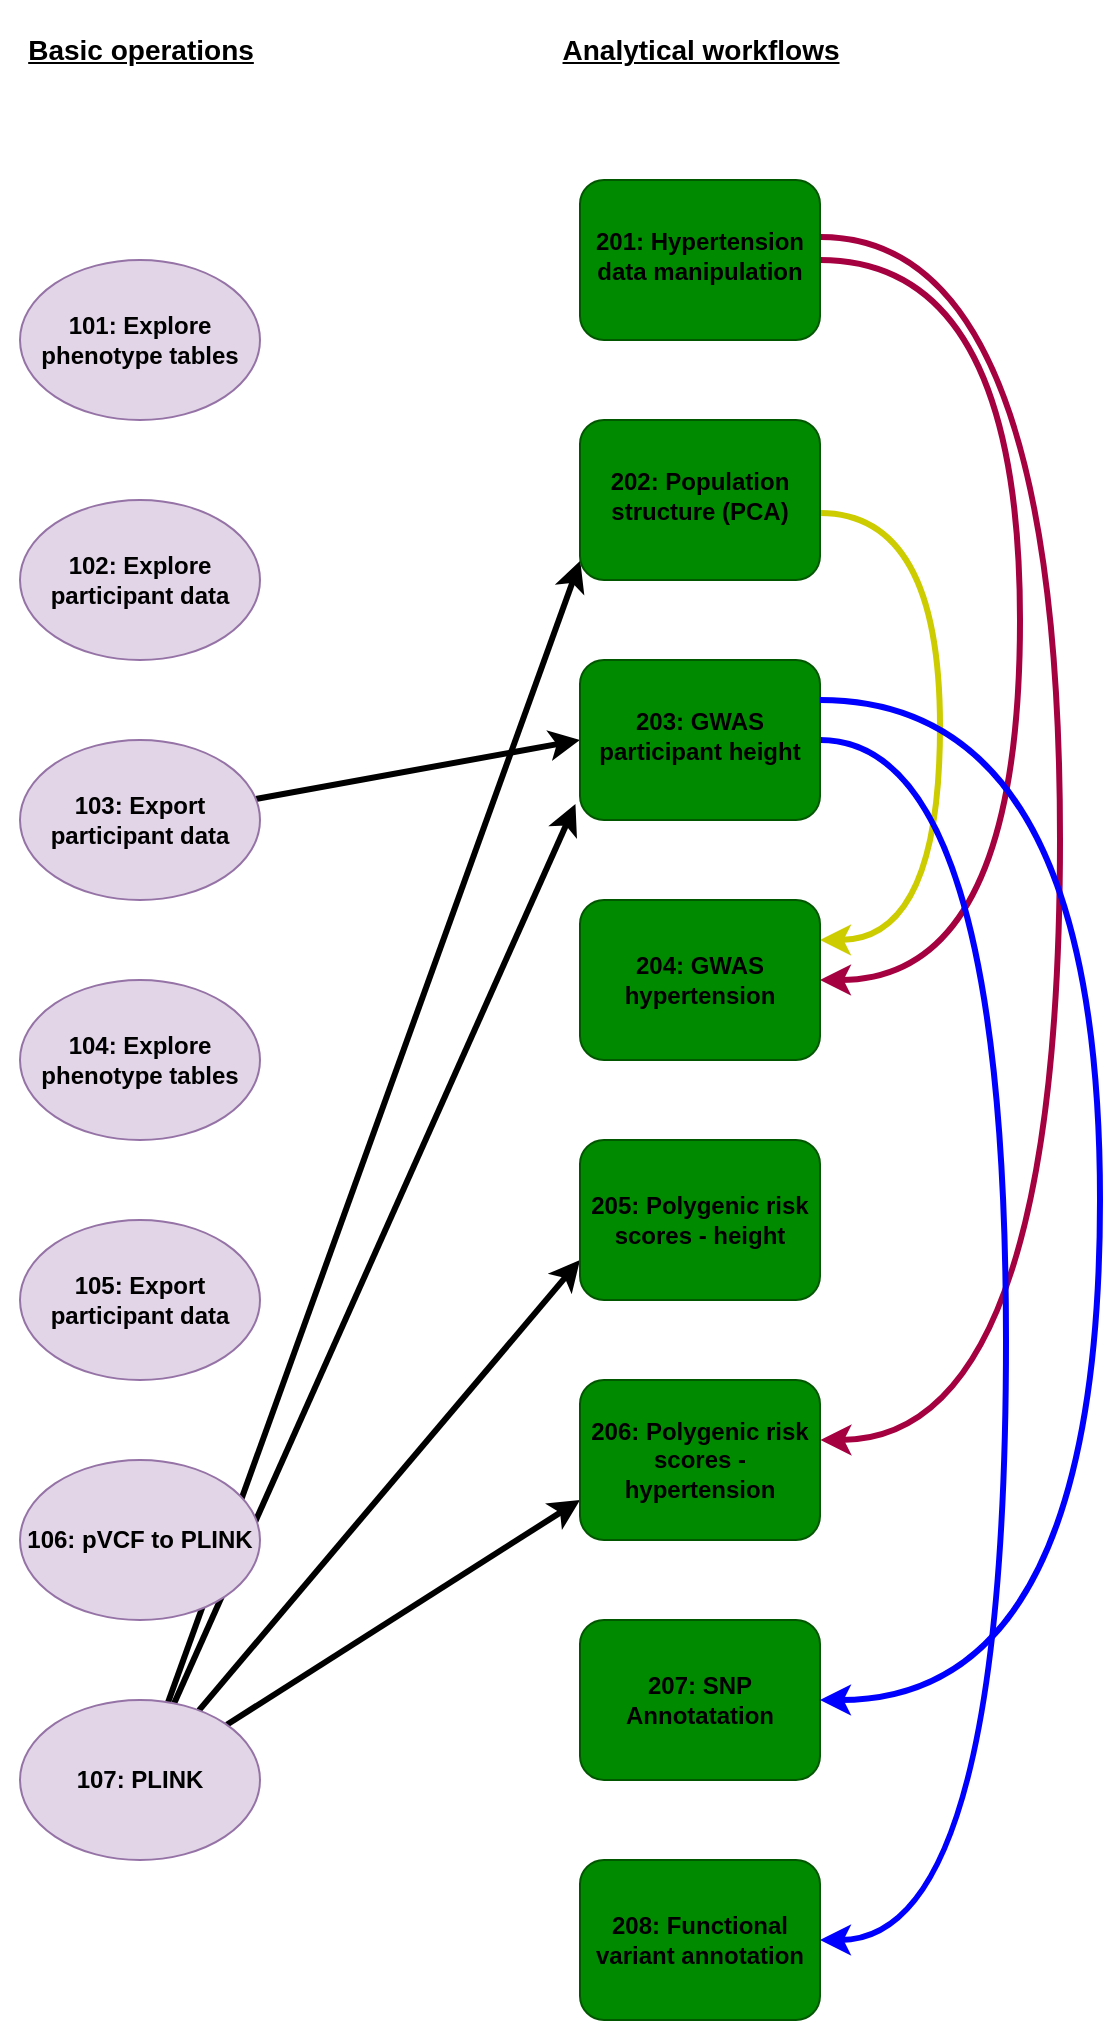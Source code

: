 <mxfile version="22.0.2" type="device">
  <diagram id="C5RBs43oDa-KdzZeNtuy" name="Page-1">
    <mxGraphModel dx="1914" dy="940" grid="1" gridSize="10" guides="1" tooltips="1" connect="1" arrows="1" fold="1" page="1" pageScale="1" pageWidth="827" pageHeight="1169" math="0" shadow="0">
      <root>
        <mxCell id="WIyWlLk6GJQsqaUBKTNV-0" />
        <mxCell id="WIyWlLk6GJQsqaUBKTNV-1" parent="WIyWlLk6GJQsqaUBKTNV-0" />
        <mxCell id="dEb25kDwK-8bPXaEIJRl-23" style="edgeStyle=orthogonalEdgeStyle;rounded=0;orthogonalLoop=1;jettySize=auto;html=1;exitX=1;exitY=0.5;exitDx=0;exitDy=0;curved=1;strokeWidth=3;fillColor=#d80073;strokeColor=#A50040;entryX=1;entryY=0.5;entryDx=0;entryDy=0;" parent="WIyWlLk6GJQsqaUBKTNV-1" source="qkU0JbKQ6EuipafsIjLe-23" target="qkU0JbKQ6EuipafsIjLe-20" edge="1">
          <mxGeometry relative="1" as="geometry">
            <Array as="points">
              <mxPoint x="700" y="200" />
              <mxPoint x="700" y="560" />
            </Array>
            <mxPoint x="560" y="200" as="sourcePoint" />
            <mxPoint x="610" y="560" as="targetPoint" />
          </mxGeometry>
        </mxCell>
        <mxCell id="dEb25kDwK-8bPXaEIJRl-27" style="edgeStyle=orthogonalEdgeStyle;rounded=0;orthogonalLoop=1;jettySize=auto;html=1;curved=1;strokeWidth=3;fillColor=#d80073;strokeColor=#A50040;exitX=1.002;exitY=0.356;exitDx=0;exitDy=0;exitPerimeter=0;entryX=1.002;entryY=0.375;entryDx=0;entryDy=0;entryPerimeter=0;" parent="WIyWlLk6GJQsqaUBKTNV-1" source="qkU0JbKQ6EuipafsIjLe-23" target="qkU0JbKQ6EuipafsIjLe-18" edge="1">
          <mxGeometry relative="1" as="geometry">
            <Array as="points">
              <mxPoint x="720" y="188" />
              <mxPoint x="720" y="790" />
            </Array>
            <mxPoint x="612.3" y="220" as="sourcePoint" />
            <mxPoint x="620" y="810" as="targetPoint" />
          </mxGeometry>
        </mxCell>
        <mxCell id="dEb25kDwK-8bPXaEIJRl-24" style="edgeStyle=orthogonalEdgeStyle;curved=1;rounded=0;orthogonalLoop=1;jettySize=auto;html=1;entryX=1;entryY=0.25;entryDx=0;entryDy=0;strokeWidth=3;fillColor=#e51400;strokeColor=#CCCC00;exitX=1;exitY=0.5;exitDx=0;exitDy=0;" parent="WIyWlLk6GJQsqaUBKTNV-1" target="qkU0JbKQ6EuipafsIjLe-20" edge="1">
          <mxGeometry relative="1" as="geometry">
            <Array as="points">
              <mxPoint x="660" y="327" />
              <mxPoint x="660" y="540" />
            </Array>
            <mxPoint x="600" y="326.48" as="sourcePoint" />
            <mxPoint x="603.96" y="560" as="targetPoint" />
          </mxGeometry>
        </mxCell>
        <mxCell id="dEb25kDwK-8bPXaEIJRl-32" style="edgeStyle=orthogonalEdgeStyle;curved=1;rounded=0;orthogonalLoop=1;jettySize=auto;html=1;entryX=1;entryY=0.5;entryDx=0;entryDy=0;strokeColor=#0000FF;strokeWidth=3;exitX=0.975;exitY=0.829;exitDx=0;exitDy=0;exitPerimeter=0;" parent="WIyWlLk6GJQsqaUBKTNV-1" target="qkU0JbKQ6EuipafsIjLe-16" edge="1">
          <mxGeometry relative="1" as="geometry">
            <Array as="points">
              <mxPoint x="693" y="440" />
              <mxPoint x="693" y="1040" />
            </Array>
            <mxPoint x="600" y="440.02" as="sourcePoint" />
            <mxPoint x="603" y="1013.7" as="targetPoint" />
          </mxGeometry>
        </mxCell>
        <mxCell id="dEb25kDwK-8bPXaEIJRl-19" style="rounded=0;orthogonalLoop=1;jettySize=auto;html=1;entryX=0.001;entryY=0.879;entryDx=0;entryDy=0;strokeWidth=3;entryPerimeter=0;" parent="WIyWlLk6GJQsqaUBKTNV-1" source="dEb25kDwK-8bPXaEIJRl-12" target="qkU0JbKQ6EuipafsIjLe-22" edge="1">
          <mxGeometry relative="1" as="geometry">
            <mxPoint x="557.72" y="329.76" as="targetPoint" />
          </mxGeometry>
        </mxCell>
        <mxCell id="dEb25kDwK-8bPXaEIJRl-22" style="edgeStyle=none;rounded=0;orthogonalLoop=1;jettySize=auto;html=1;entryX=-0.019;entryY=0.9;entryDx=0;entryDy=0;strokeWidth=3;entryPerimeter=0;" parent="WIyWlLk6GJQsqaUBKTNV-1" source="dEb25kDwK-8bPXaEIJRl-12" target="qkU0JbKQ6EuipafsIjLe-21" edge="1">
          <mxGeometry relative="1" as="geometry">
            <mxPoint x="560" y="460" as="targetPoint" />
          </mxGeometry>
        </mxCell>
        <mxCell id="dEb25kDwK-8bPXaEIJRl-26" style="rounded=0;orthogonalLoop=1;jettySize=auto;html=1;entryX=0;entryY=0.75;entryDx=0;entryDy=0;strokeWidth=3;" parent="WIyWlLk6GJQsqaUBKTNV-1" source="dEb25kDwK-8bPXaEIJRl-12" target="qkU0JbKQ6EuipafsIjLe-19" edge="1">
          <mxGeometry relative="1" as="geometry">
            <mxPoint x="552.8" y="673.52" as="targetPoint" />
          </mxGeometry>
        </mxCell>
        <mxCell id="dEb25kDwK-8bPXaEIJRl-28" style="rounded=0;orthogonalLoop=1;jettySize=auto;html=1;strokeWidth=3;entryX=0;entryY=0.75;entryDx=0;entryDy=0;" parent="WIyWlLk6GJQsqaUBKTNV-1" source="dEb25kDwK-8bPXaEIJRl-12" target="qkU0JbKQ6EuipafsIjLe-18" edge="1">
          <mxGeometry relative="1" as="geometry">
            <mxPoint x="560" y="820" as="targetPoint" />
          </mxGeometry>
        </mxCell>
        <mxCell id="dEb25kDwK-8bPXaEIJRl-12" value="&lt;font color=&quot;#000000&quot;&gt;&lt;b&gt;107: PLINK&lt;/b&gt;&lt;/font&gt;" style="ellipse;whiteSpace=wrap;html=1;fillColor=#e1d5e7;strokeColor=#9673a6;" parent="WIyWlLk6GJQsqaUBKTNV-1" vertex="1">
          <mxGeometry x="200" y="920" width="120" height="80" as="geometry" />
        </mxCell>
        <mxCell id="dEb25kDwK-8bPXaEIJRl-21" style="edgeStyle=none;rounded=0;orthogonalLoop=1;jettySize=auto;html=1;strokeWidth=3;entryX=0;entryY=0.5;entryDx=0;entryDy=0;" parent="WIyWlLk6GJQsqaUBKTNV-1" source="qkU0JbKQ6EuipafsIjLe-35" target="qkU0JbKQ6EuipafsIjLe-21" edge="1">
          <mxGeometry relative="1" as="geometry">
            <mxPoint x="240" y="480" as="sourcePoint" />
            <mxPoint x="480" y="450" as="targetPoint" />
          </mxGeometry>
        </mxCell>
        <mxCell id="utWPcHmu2K7LS_2S_HRB-0" value="&lt;p data-pm-slice=&quot;1 1 [&amp;quot;body&amp;quot;,null]&quot;&gt;&lt;strong&gt;&lt;font style=&quot;font-size: 14px;&quot;&gt;&lt;u&gt;Analytical workflows&lt;/u&gt;&lt;/font&gt;&lt;/strong&gt;&lt;/p&gt;" style="text;html=1;align=center;verticalAlign=middle;resizable=0;points=[];autosize=1;strokeColor=none;fillColor=none;" parent="WIyWlLk6GJQsqaUBKTNV-1" vertex="1">
          <mxGeometry x="460" y="70" width="160" height="50" as="geometry" />
        </mxCell>
        <mxCell id="utWPcHmu2K7LS_2S_HRB-1" value="&lt;b&gt;&lt;u&gt;Basic operations&lt;/u&gt;&lt;/b&gt;" style="text;html=1;align=center;verticalAlign=middle;resizable=0;points=[];autosize=1;strokeColor=none;fillColor=none;fontSize=14;" parent="WIyWlLk6GJQsqaUBKTNV-1" vertex="1">
          <mxGeometry x="190" y="80" width="140" height="30" as="geometry" />
        </mxCell>
        <mxCell id="dNcQ-firc5VJONFwm-qN-0" value="&lt;p data-pm-slice=&quot;1 1 [&amp;quot;body&amp;quot;,null]&quot;&gt;&lt;b&gt;&lt;font color=&quot;#000000&quot;&gt;106:&amp;nbsp;&lt;/font&gt;pVCF to PLINK&lt;/b&gt;&lt;/p&gt;" style="ellipse;whiteSpace=wrap;html=1;fillColor=#e1d5e7;strokeColor=#9673a6;" parent="WIyWlLk6GJQsqaUBKTNV-1" vertex="1">
          <mxGeometry x="200" y="800" width="120" height="80" as="geometry" />
        </mxCell>
        <mxCell id="qkU0JbKQ6EuipafsIjLe-16" value="&lt;p data-pm-slice=&quot;1 1 [&amp;quot;body&amp;quot;,null]&quot;&gt;&lt;b&gt;&lt;font color=&quot;#000000&quot;&gt;208: Functional variant annotation&lt;/font&gt;&lt;/b&gt;&lt;/p&gt;" style="whiteSpace=wrap;html=1;rounded=1;glass=0;strokeWidth=1;shadow=0;fillColor=#008a00;fontColor=#ffffff;strokeColor=#005700;" parent="WIyWlLk6GJQsqaUBKTNV-1" vertex="1">
          <mxGeometry x="480" y="1000" width="120" height="80" as="geometry" />
        </mxCell>
        <mxCell id="qkU0JbKQ6EuipafsIjLe-17" value="&lt;p data-pm-slice=&quot;1 1 [&amp;quot;body&amp;quot;,null]&quot;&gt;&lt;b&gt;&lt;font color=&quot;#000000&quot;&gt;207: SNP Annotatation&lt;/font&gt;&lt;/b&gt;&lt;/p&gt;" style="whiteSpace=wrap;html=1;rounded=1;glass=0;strokeWidth=1;shadow=0;fillColor=#008a00;fontColor=#ffffff;strokeColor=#005700;" parent="WIyWlLk6GJQsqaUBKTNV-1" vertex="1">
          <mxGeometry x="480" y="880" width="120" height="80" as="geometry" />
        </mxCell>
        <mxCell id="qkU0JbKQ6EuipafsIjLe-18" value="&lt;p data-pm-slice=&quot;1 1 [&amp;quot;body&amp;quot;,null]&quot;&gt;&lt;b&gt;&lt;font color=&quot;#000000&quot;&gt;206: Polygenic risk scores - hypertension&lt;/font&gt;&lt;/b&gt;&lt;/p&gt;" style="whiteSpace=wrap;html=1;rounded=1;glass=0;strokeWidth=1;shadow=0;fillColor=#008a00;fontColor=#ffffff;strokeColor=#005700;" parent="WIyWlLk6GJQsqaUBKTNV-1" vertex="1">
          <mxGeometry x="480" y="760" width="120" height="80" as="geometry" />
        </mxCell>
        <mxCell id="qkU0JbKQ6EuipafsIjLe-19" value="&lt;p data-pm-slice=&quot;1 1 [&amp;quot;body&amp;quot;,null]&quot;&gt;&lt;b&gt;&lt;font color=&quot;#000000&quot;&gt;205: Polygenic risk scores - height&lt;/font&gt;&lt;/b&gt;&lt;/p&gt;" style="whiteSpace=wrap;html=1;rounded=1;glass=0;strokeWidth=1;shadow=0;fillColor=#008a00;fontColor=#ffffff;strokeColor=#005700;" parent="WIyWlLk6GJQsqaUBKTNV-1" vertex="1">
          <mxGeometry x="480" y="640" width="120" height="80" as="geometry" />
        </mxCell>
        <mxCell id="qkU0JbKQ6EuipafsIjLe-20" value="&lt;p data-pm-slice=&quot;1 1 [&amp;quot;body&amp;quot;,null]&quot;&gt;&lt;b&gt;&lt;font color=&quot;#000000&quot;&gt;204: GWAS hypertension&lt;/font&gt;&lt;/b&gt;&lt;/p&gt;" style="rounded=1;whiteSpace=wrap;html=1;fontSize=12;glass=0;strokeWidth=1;shadow=0;fillColor=#008a00;fontColor=#ffffff;strokeColor=#005700;" parent="WIyWlLk6GJQsqaUBKTNV-1" vertex="1">
          <mxGeometry x="480" y="520" width="120" height="80" as="geometry" />
        </mxCell>
        <mxCell id="qkU0JbKQ6EuipafsIjLe-21" value="&lt;p data-pm-slice=&quot;1 1 [&amp;quot;body&amp;quot;,null]&quot;&gt;&lt;b&gt;&lt;font color=&quot;#000000&quot;&gt;203: GWAS participant height&lt;/font&gt;&lt;/b&gt;&lt;/p&gt;" style="rounded=1;whiteSpace=wrap;html=1;shadow=0;fontFamily=Helvetica;fontSize=12;align=center;strokeWidth=1;spacing=6;spacingTop=-4;fillColor=#008a00;fontColor=#ffffff;strokeColor=#005700;" parent="WIyWlLk6GJQsqaUBKTNV-1" vertex="1">
          <mxGeometry x="480" y="400" width="120" height="80" as="geometry" />
        </mxCell>
        <mxCell id="qkU0JbKQ6EuipafsIjLe-22" value="&lt;p data-pm-slice=&quot;1 1 [&amp;quot;body&amp;quot;,null]&quot;&gt;&lt;font color=&quot;#000000&quot;&gt;&lt;b&gt;202: Population structure (PCA)&lt;/b&gt;&lt;/font&gt;&lt;/p&gt;" style="rounded=1;whiteSpace=wrap;html=1;shadow=0;fontFamily=Helvetica;fontSize=12;align=center;strokeWidth=1;spacing=6;spacingTop=-4;fillColor=#008a00;fontColor=#ffffff;strokeColor=#005700;" parent="WIyWlLk6GJQsqaUBKTNV-1" vertex="1">
          <mxGeometry x="480" y="280" width="120" height="80" as="geometry" />
        </mxCell>
        <mxCell id="qkU0JbKQ6EuipafsIjLe-23" value="&lt;b&gt;&lt;font color=&quot;#000000&quot;&gt;201: Hypertension data manipulation&lt;/font&gt;&lt;/b&gt;" style="rounded=1;whiteSpace=wrap;html=1;shadow=0;fontFamily=Helvetica;fontSize=12;align=center;strokeWidth=1;spacing=6;spacingTop=-4;fillColor=#008a00;fontColor=#ffffff;strokeColor=#005700;" parent="WIyWlLk6GJQsqaUBKTNV-1" vertex="1">
          <mxGeometry x="480" y="160" width="120" height="80" as="geometry" />
        </mxCell>
        <mxCell id="qkU0JbKQ6EuipafsIjLe-33" value="&lt;p data-pm-slice=&quot;1 1 [&amp;quot;body&amp;quot;,null]&quot;&gt;&lt;b&gt;&lt;font color=&quot;#000000&quot;&gt;101: Explore phenotype tables&lt;/font&gt;&lt;/b&gt;&lt;/p&gt;" style="ellipse;whiteSpace=wrap;html=1;fillColor=#e1d5e7;strokeColor=#9673a6;" parent="WIyWlLk6GJQsqaUBKTNV-1" vertex="1">
          <mxGeometry x="200" y="200" width="120" height="80" as="geometry" />
        </mxCell>
        <mxCell id="qkU0JbKQ6EuipafsIjLe-34" value="&lt;p data-pm-slice=&quot;1 1 [&amp;quot;body&amp;quot;,null]&quot;&gt;&lt;b&gt;&lt;font color=&quot;#000000&quot;&gt;102: Explore participant data&lt;/font&gt;&lt;/b&gt;&lt;/p&gt;" style="ellipse;whiteSpace=wrap;html=1;fillColor=#e1d5e7;strokeColor=#9673a6;" parent="WIyWlLk6GJQsqaUBKTNV-1" vertex="1">
          <mxGeometry x="200" y="320" width="120" height="80" as="geometry" />
        </mxCell>
        <mxCell id="qkU0JbKQ6EuipafsIjLe-35" value="&lt;p data-pm-slice=&quot;1 1 [&amp;quot;body&amp;quot;,null]&quot;&gt;&lt;b&gt;&lt;font color=&quot;#000000&quot;&gt;103: Export participant data&lt;/font&gt;&lt;/b&gt;&lt;/p&gt;" style="ellipse;whiteSpace=wrap;html=1;fillColor=#e1d5e7;strokeColor=#9673a6;" parent="WIyWlLk6GJQsqaUBKTNV-1" vertex="1">
          <mxGeometry x="200" y="440" width="120" height="80" as="geometry" />
        </mxCell>
        <mxCell id="qkU0JbKQ6EuipafsIjLe-36" value="&lt;p data-pm-slice=&quot;1 1 [&amp;quot;body&amp;quot;,null]&quot;&gt;&lt;b&gt;&lt;font color=&quot;#000000&quot;&gt;104: Explore phenotype tables&lt;/font&gt;&lt;/b&gt;&lt;/p&gt;" style="ellipse;whiteSpace=wrap;html=1;fillColor=#e1d5e7;strokeColor=#9673a6;" parent="WIyWlLk6GJQsqaUBKTNV-1" vertex="1">
          <mxGeometry x="200" y="560" width="120" height="80" as="geometry" />
        </mxCell>
        <mxCell id="qkU0JbKQ6EuipafsIjLe-37" value="&lt;p data-pm-slice=&quot;1 1 [&amp;quot;body&amp;quot;,null]&quot;&gt;&lt;b&gt;&lt;font color=&quot;#000000&quot;&gt;105: Export participant data&lt;/font&gt;&lt;/b&gt;&lt;/p&gt;" style="ellipse;whiteSpace=wrap;html=1;fillColor=#e1d5e7;strokeColor=#9673a6;" parent="WIyWlLk6GJQsqaUBKTNV-1" vertex="1">
          <mxGeometry x="200" y="680" width="120" height="80" as="geometry" />
        </mxCell>
        <mxCell id="qkU0JbKQ6EuipafsIjLe-41" style="edgeStyle=orthogonalEdgeStyle;curved=1;rounded=0;orthogonalLoop=1;jettySize=auto;html=1;entryX=1;entryY=0.5;entryDx=0;entryDy=0;strokeColor=#0000FF;strokeWidth=3;exitX=1;exitY=0.25;exitDx=0;exitDy=0;" parent="WIyWlLk6GJQsqaUBKTNV-1" source="qkU0JbKQ6EuipafsIjLe-21" target="qkU0JbKQ6EuipafsIjLe-17" edge="1">
          <mxGeometry relative="1" as="geometry">
            <Array as="points">
              <mxPoint x="740" y="420" />
              <mxPoint x="740" y="920" />
            </Array>
            <mxPoint x="610" y="450.02" as="sourcePoint" />
            <mxPoint x="610" y="1050" as="targetPoint" />
          </mxGeometry>
        </mxCell>
      </root>
    </mxGraphModel>
  </diagram>
</mxfile>
